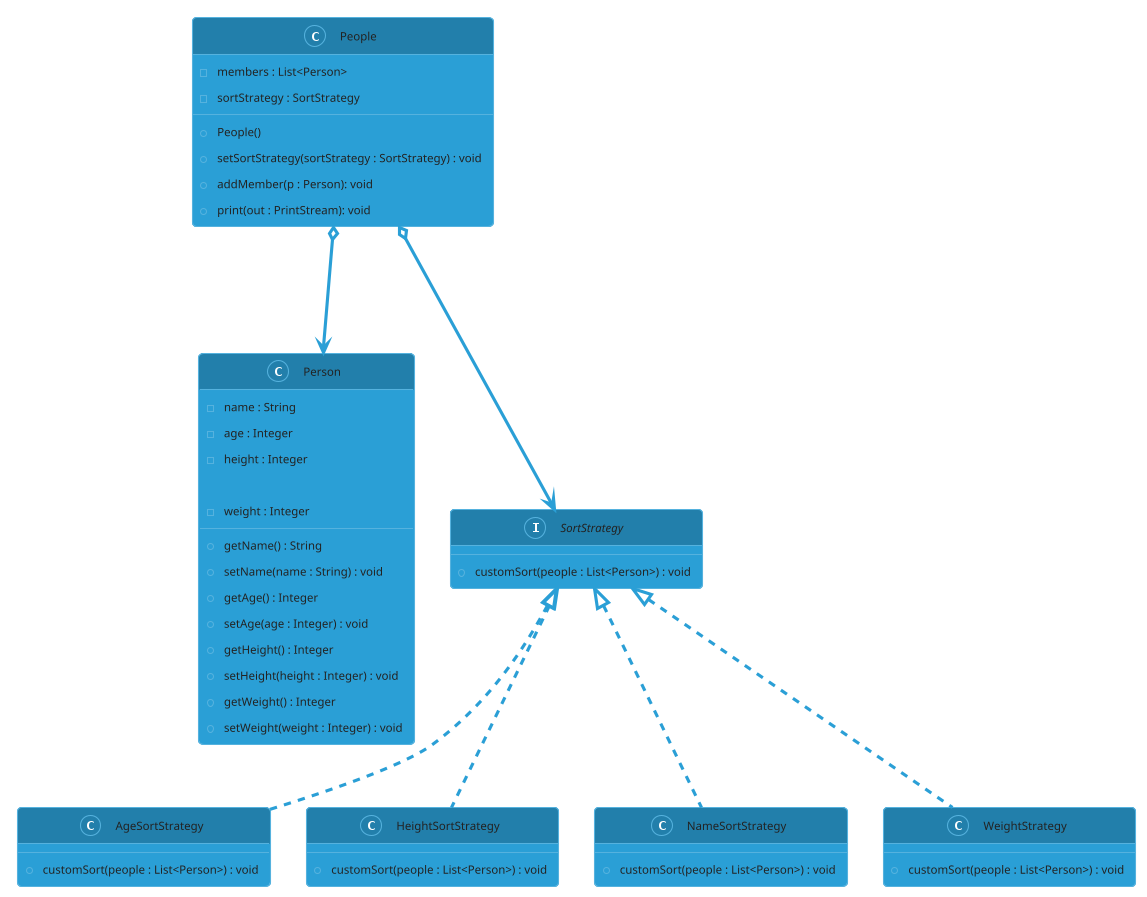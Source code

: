@startuml
!theme cyborg
People o---> "0..*" Person
People o---> SortStrategy
class Person {
    - name : String
    - age : Integer
    - height : Integer

    - weight : Integer
    + getName() : String
    + setName(name : String) : void
    + getAge() : Integer
    + setAge(age : Integer) : void
    + getHeight() : Integer
    + setHeight(height : Integer) : void
    + getWeight() : Integer
    + setWeight(weight : Integer) : void
}

class People {
    - members : List<Person>
    - sortStrategy : SortStrategy
    + People()
    + setSortStrategy(sortStrategy : SortStrategy) : void
    + addMember(p : Person): void
    + print(out : PrintStream): void
}

interface SortStrategy {
    +customSort(people : List<Person>) : void
}

class AgeSortStrategy implements SortStrategy {
    +customSort(people : List<Person>) : void
}

class HeightSortStrategy implements SortStrategy {
    +customSort(people : List<Person>) : void
}

class NameSortStrategy implements SortStrategy {
    +customSort(people : List<Person>) : void
}

class WeightStrategy implements SortStrategy {
    +customSort(people : List<Person>) : void
}

@enduml
